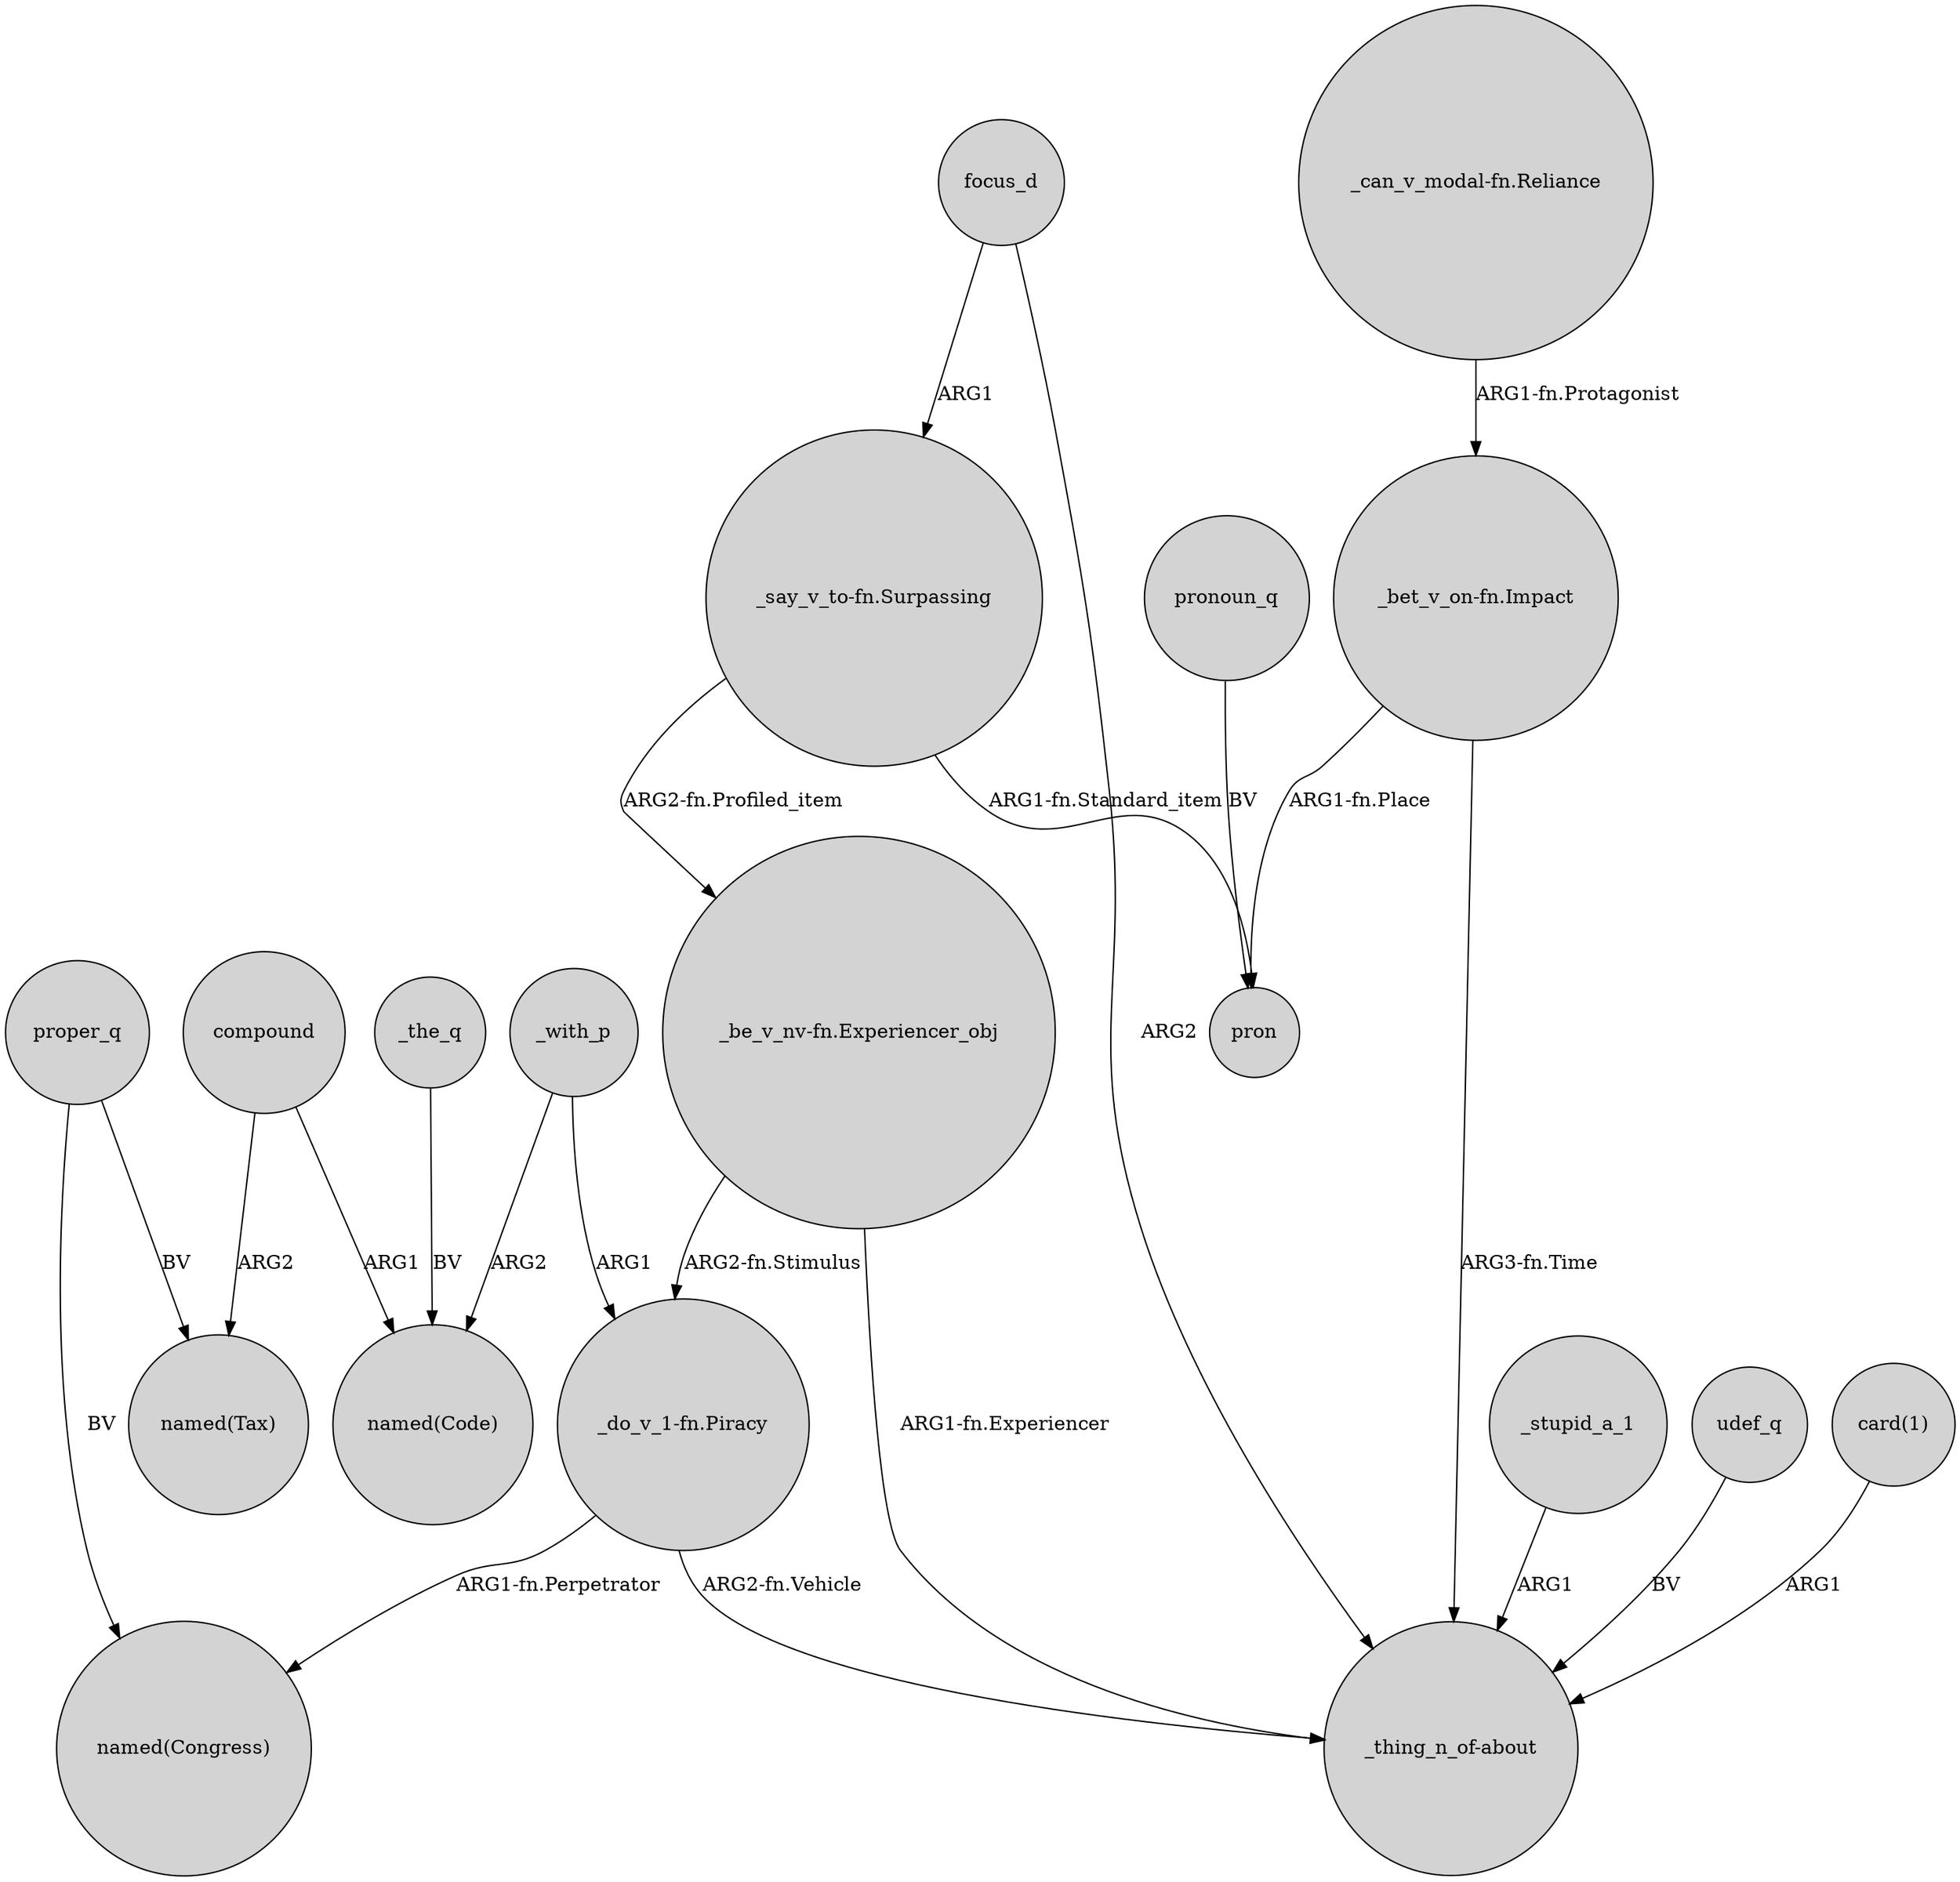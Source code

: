 digraph {
	node [shape=circle style=filled]
	proper_q -> "named(Tax)" [label=BV]
	proper_q -> "named(Congress)" [label=BV]
	"_bet_v_on-fn.Impact" -> "_thing_n_of-about" [label="ARG3-fn.Time"]
	"_do_v_1-fn.Piracy" -> "_thing_n_of-about" [label="ARG2-fn.Vehicle"]
	_the_q -> "named(Code)" [label=BV]
	compound -> "named(Tax)" [label=ARG2]
	focus_d -> "_thing_n_of-about" [label=ARG2]
	"_say_v_to-fn.Surpassing" -> "_be_v_nv-fn.Experiencer_obj" [label="ARG2-fn.Profiled_item"]
	_stupid_a_1 -> "_thing_n_of-about" [label=ARG1]
	_with_p -> "_do_v_1-fn.Piracy" [label=ARG1]
	pronoun_q -> pron [label=BV]
	"_bet_v_on-fn.Impact" -> pron [label="ARG1-fn.Place"]
	compound -> "named(Code)" [label=ARG1]
	_with_p -> "named(Code)" [label=ARG2]
	"_do_v_1-fn.Piracy" -> "named(Congress)" [label="ARG1-fn.Perpetrator"]
	udef_q -> "_thing_n_of-about" [label=BV]
	"_be_v_nv-fn.Experiencer_obj" -> "_thing_n_of-about" [label="ARG1-fn.Experiencer"]
	"card(1)" -> "_thing_n_of-about" [label=ARG1]
	"_be_v_nv-fn.Experiencer_obj" -> "_do_v_1-fn.Piracy" [label="ARG2-fn.Stimulus"]
	focus_d -> "_say_v_to-fn.Surpassing" [label=ARG1]
	"_can_v_modal-fn.Reliance" -> "_bet_v_on-fn.Impact" [label="ARG1-fn.Protagonist"]
	"_say_v_to-fn.Surpassing" -> pron [label="ARG1-fn.Standard_item"]
}
